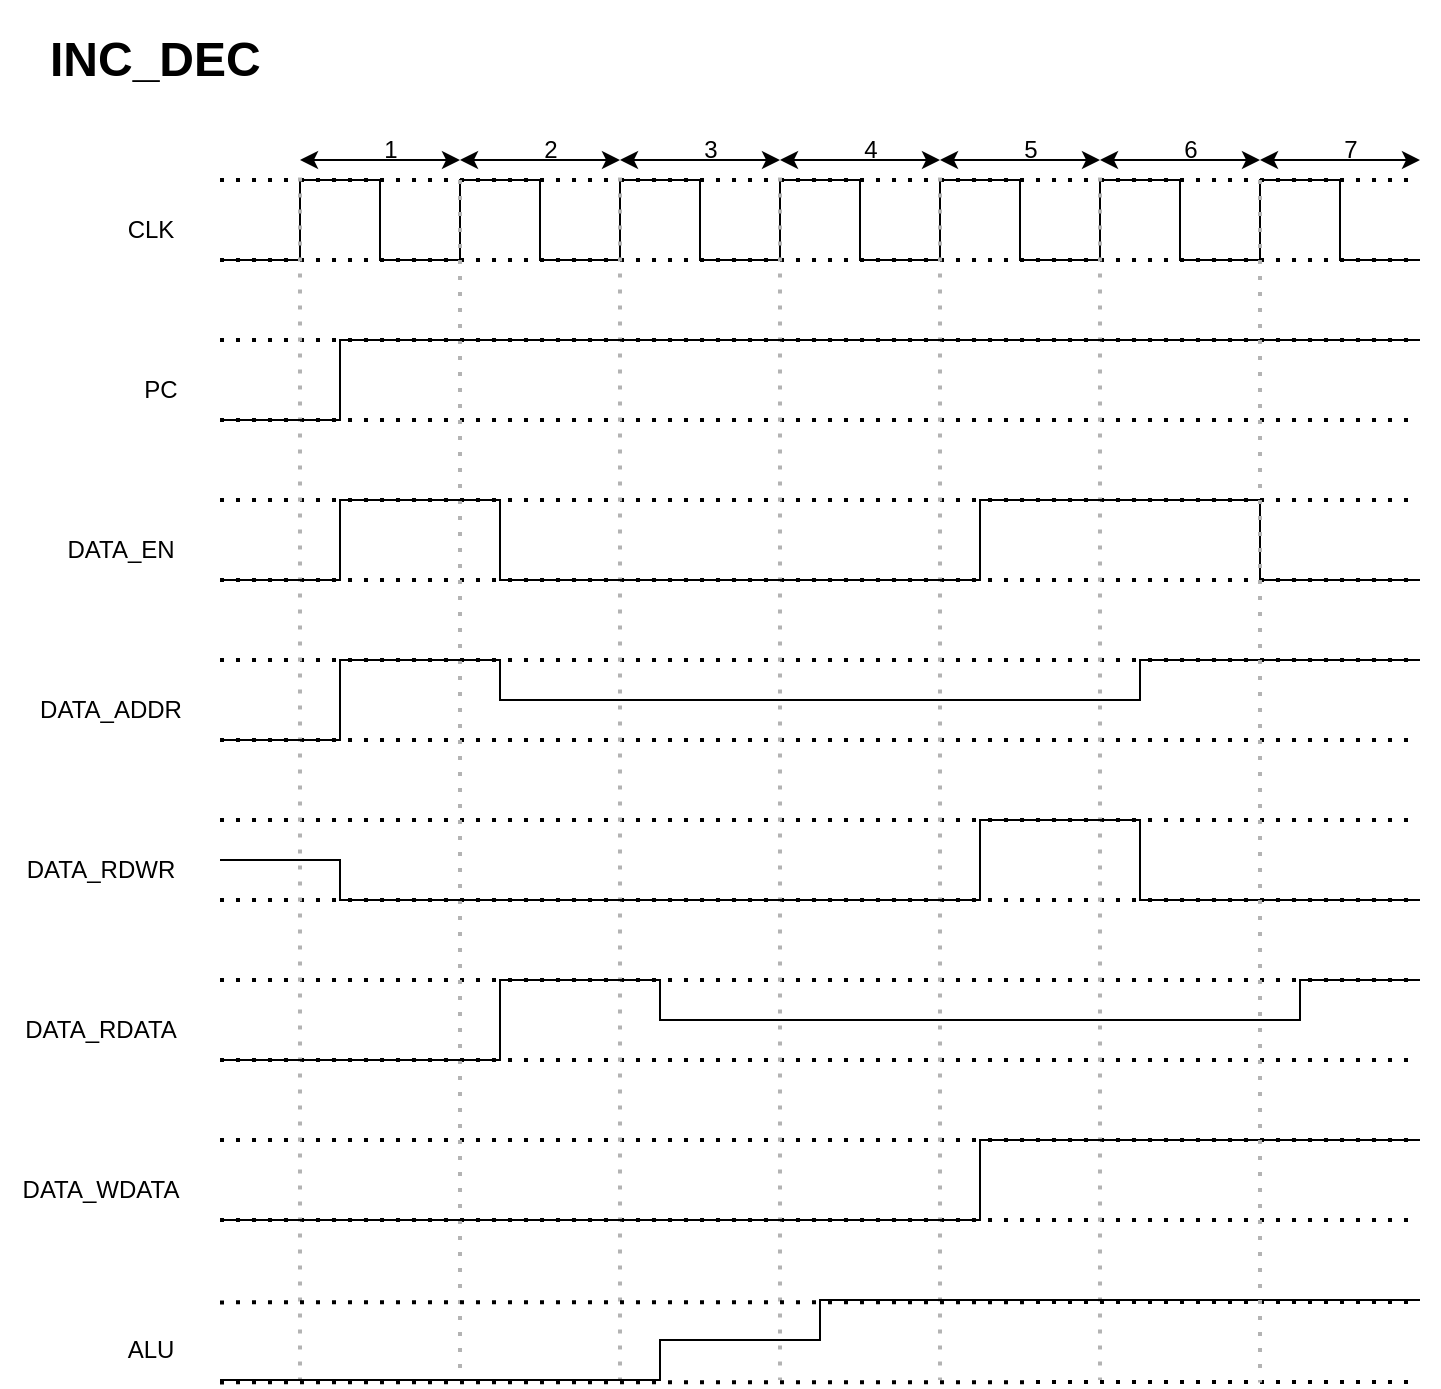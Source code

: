 <mxfile version="20.5.1" type="device"><diagram id="3kZvS5Xoc3xbKflERmO5" name="Stránka-1"><mxGraphModel dx="211" dy="521" grid="1" gridSize="10" guides="1" tooltips="1" connect="1" arrows="1" fold="1" page="1" pageScale="1" pageWidth="827" pageHeight="1169" math="0" shadow="0"><root><mxCell id="0"/><mxCell id="1" parent="0"/><mxCell id="cTPldeMfGf8yu8didGDX-152" value="&lt;h1&gt;INC_DEC&lt;/h1&gt;" style="text;html=1;strokeColor=none;fillColor=none;spacing=5;spacingTop=-20;whiteSpace=wrap;overflow=hidden;rounded=0;fontSize=12;" parent="1" vertex="1"><mxGeometry x="1630" y="40" width="120" height="40" as="geometry"/></mxCell><mxCell id="cTPldeMfGf8yu8didGDX-153" value="" style="endArrow=none;dashed=1;html=1;dashPattern=1 3;strokeWidth=2;rounded=0;" parent="1" edge="1"><mxGeometry width="50" height="50" relative="1" as="geometry"><mxPoint x="1720" y="240" as="sourcePoint"/><mxPoint x="2320" y="240" as="targetPoint"/></mxGeometry></mxCell><mxCell id="cTPldeMfGf8yu8didGDX-154" value="" style="endArrow=none;dashed=1;html=1;dashPattern=1 3;strokeWidth=2;rounded=0;" parent="1" edge="1"><mxGeometry width="50" height="50" relative="1" as="geometry"><mxPoint x="1720" y="200" as="sourcePoint"/><mxPoint x="2320" y="200" as="targetPoint"/></mxGeometry></mxCell><mxCell id="cTPldeMfGf8yu8didGDX-155" value="&lt;span style=&quot;font-size: 12px;&quot;&gt;CLK&lt;/span&gt;" style="text;html=1;align=center;verticalAlign=middle;resizable=0;points=[];autosize=1;strokeColor=none;fillColor=none;fontSize=5;" parent="1" vertex="1"><mxGeometry x="1660" y="130" width="50" height="30" as="geometry"/></mxCell><mxCell id="cTPldeMfGf8yu8didGDX-156" value="DATA_EN" style="text;html=1;align=center;verticalAlign=middle;resizable=0;points=[];autosize=1;strokeColor=none;fillColor=none;fontSize=12;" parent="1" vertex="1"><mxGeometry x="1630" y="290" width="80" height="30" as="geometry"/></mxCell><mxCell id="cTPldeMfGf8yu8didGDX-159" value="" style="endArrow=none;dashed=1;html=1;dashPattern=1 3;strokeWidth=2;rounded=0;" parent="1" edge="1"><mxGeometry width="50" height="50" relative="1" as="geometry"><mxPoint x="1720" y="320.0" as="sourcePoint"/><mxPoint x="2320" y="320" as="targetPoint"/></mxGeometry></mxCell><mxCell id="cTPldeMfGf8yu8didGDX-160" value="" style="endArrow=none;dashed=1;html=1;dashPattern=1 3;strokeWidth=2;rounded=0;" parent="1" edge="1"><mxGeometry width="50" height="50" relative="1" as="geometry"><mxPoint x="1720" y="280.0" as="sourcePoint"/><mxPoint x="2320" y="280" as="targetPoint"/></mxGeometry></mxCell><mxCell id="cTPldeMfGf8yu8didGDX-161" value="PC" style="text;html=1;align=center;verticalAlign=middle;resizable=0;points=[];autosize=1;strokeColor=none;fillColor=none;fontSize=12;" parent="1" vertex="1"><mxGeometry x="1670" y="210" width="40" height="30" as="geometry"/></mxCell><mxCell id="cTPldeMfGf8yu8didGDX-163" value="" style="endArrow=none;dashed=1;html=1;dashPattern=1 3;strokeWidth=2;rounded=0;" parent="1" edge="1"><mxGeometry width="50" height="50" relative="1" as="geometry"><mxPoint x="1720" y="400.0" as="sourcePoint"/><mxPoint x="2320" y="400" as="targetPoint"/></mxGeometry></mxCell><mxCell id="cTPldeMfGf8yu8didGDX-164" value="" style="endArrow=none;dashed=1;html=1;dashPattern=1 3;strokeWidth=2;rounded=0;" parent="1" edge="1"><mxGeometry width="50" height="50" relative="1" as="geometry"><mxPoint x="1720" y="360.0" as="sourcePoint"/><mxPoint x="2320" y="360" as="targetPoint"/></mxGeometry></mxCell><mxCell id="cTPldeMfGf8yu8didGDX-165" value="" style="endArrow=none;dashed=1;html=1;dashPattern=1 3;strokeWidth=2;rounded=0;" parent="1" edge="1"><mxGeometry width="50" height="50" relative="1" as="geometry"><mxPoint x="1720" y="480.0" as="sourcePoint"/><mxPoint x="2320" y="480" as="targetPoint"/></mxGeometry></mxCell><mxCell id="cTPldeMfGf8yu8didGDX-166" value="" style="endArrow=none;dashed=1;html=1;dashPattern=1 3;strokeWidth=2;rounded=0;" parent="1" edge="1"><mxGeometry width="50" height="50" relative="1" as="geometry"><mxPoint x="1720" y="440.0" as="sourcePoint"/><mxPoint x="2320" y="440" as="targetPoint"/></mxGeometry></mxCell><mxCell id="cTPldeMfGf8yu8didGDX-167" value="DATA_ADDR" style="text;html=1;align=center;verticalAlign=middle;resizable=0;points=[];autosize=1;strokeColor=none;fillColor=none;fontSize=12;" parent="1" vertex="1"><mxGeometry x="1620" y="370" width="90" height="30" as="geometry"/></mxCell><mxCell id="cTPldeMfGf8yu8didGDX-168" value="" style="endArrow=none;dashed=1;html=1;dashPattern=1 3;strokeWidth=2;rounded=0;" parent="1" edge="1"><mxGeometry width="50" height="50" relative="1" as="geometry"><mxPoint x="1720" y="560.0" as="sourcePoint"/><mxPoint x="2320" y="560" as="targetPoint"/></mxGeometry></mxCell><mxCell id="cTPldeMfGf8yu8didGDX-169" value="" style="endArrow=none;dashed=1;html=1;dashPattern=1 3;strokeWidth=2;rounded=0;" parent="1" edge="1"><mxGeometry width="50" height="50" relative="1" as="geometry"><mxPoint x="1720" y="520.0" as="sourcePoint"/><mxPoint x="2320" y="520" as="targetPoint"/></mxGeometry></mxCell><mxCell id="cTPldeMfGf8yu8didGDX-170" value="" style="endArrow=none;dashed=1;html=1;dashPattern=1 3;strokeWidth=2;rounded=0;" parent="1" edge="1"><mxGeometry width="50" height="50" relative="1" as="geometry"><mxPoint x="1720" y="640.0" as="sourcePoint"/><mxPoint x="2320" y="640" as="targetPoint"/></mxGeometry></mxCell><mxCell id="cTPldeMfGf8yu8didGDX-171" value="" style="endArrow=none;dashed=1;html=1;dashPattern=1 3;strokeWidth=2;rounded=0;" parent="1" edge="1"><mxGeometry width="50" height="50" relative="1" as="geometry"><mxPoint x="1720" y="600.0" as="sourcePoint"/><mxPoint x="2320" y="600" as="targetPoint"/></mxGeometry></mxCell><mxCell id="cTPldeMfGf8yu8didGDX-172" value="" style="endArrow=none;html=1;rounded=0;" parent="1" edge="1"><mxGeometry width="50" height="50" relative="1" as="geometry"><mxPoint x="1720" y="160" as="sourcePoint"/><mxPoint x="2320" y="160" as="targetPoint"/><Array as="points"><mxPoint x="1760" y="160"/><mxPoint x="1760" y="120"/><mxPoint x="1800" y="120"/><mxPoint x="1800" y="160"/><mxPoint x="1840" y="160"/><mxPoint x="1840" y="120"/><mxPoint x="1880" y="120"/><mxPoint x="1880" y="160"/><mxPoint x="1920" y="160"/><mxPoint x="1920" y="120"/><mxPoint x="1960" y="120"/><mxPoint x="1960" y="160"/><mxPoint x="2000" y="160"/><mxPoint x="2000" y="120"/><mxPoint x="2040" y="120"/><mxPoint x="2040" y="160"/><mxPoint x="2080" y="160"/><mxPoint x="2080" y="120"/><mxPoint x="2120" y="120"/><mxPoint x="2120" y="160"/><mxPoint x="2160" y="160"/><mxPoint x="2160" y="120"/><mxPoint x="2200" y="120"/><mxPoint x="2200" y="160"/><mxPoint x="2240" y="160"/><mxPoint x="2240" y="120"/><mxPoint x="2280" y="120"/><mxPoint x="2280" y="160"/></Array></mxGeometry></mxCell><mxCell id="cTPldeMfGf8yu8didGDX-173" value="" style="endArrow=none;dashed=1;html=1;dashPattern=1 3;strokeWidth=2;rounded=0;startArrow=none;" parent="1" edge="1"><mxGeometry width="50" height="50" relative="1" as="geometry"><mxPoint x="1720" y="120" as="sourcePoint"/><mxPoint x="2320" y="120" as="targetPoint"/></mxGeometry></mxCell><mxCell id="cTPldeMfGf8yu8didGDX-174" value="" style="endArrow=none;dashed=1;html=1;dashPattern=1 3;strokeWidth=2;rounded=0;" parent="1" edge="1"><mxGeometry width="50" height="50" relative="1" as="geometry"><mxPoint x="1720" y="160" as="sourcePoint"/><mxPoint x="2320" y="160" as="targetPoint"/></mxGeometry></mxCell><mxCell id="cTPldeMfGf8yu8didGDX-175" value="DATA_RDWR" style="text;html=1;align=center;verticalAlign=middle;resizable=0;points=[];autosize=1;strokeColor=none;fillColor=none;fontSize=12;" parent="1" vertex="1"><mxGeometry x="1610" y="450" width="100" height="30" as="geometry"/></mxCell><mxCell id="cTPldeMfGf8yu8didGDX-176" value="DATA_RDATA" style="text;html=1;align=center;verticalAlign=middle;resizable=0;points=[];autosize=1;strokeColor=none;fillColor=none;fontSize=12;" parent="1" vertex="1"><mxGeometry x="1610" y="530" width="100" height="30" as="geometry"/></mxCell><mxCell id="cTPldeMfGf8yu8didGDX-177" value="DATA_WDATA" style="text;html=1;align=center;verticalAlign=middle;resizable=0;points=[];autosize=1;strokeColor=none;fillColor=none;fontSize=12;" parent="1" vertex="1"><mxGeometry x="1610" y="610" width="100" height="30" as="geometry"/></mxCell><mxCell id="cTPldeMfGf8yu8didGDX-181" value="" style="endArrow=none;dashed=1;html=1;dashPattern=1 3;strokeWidth=2;rounded=0;fontSize=12;strokeColor=#B3B3B3;" parent="1" edge="1"><mxGeometry width="50" height="50" relative="1" as="geometry"><mxPoint x="2000" y="118.81" as="sourcePoint"/><mxPoint x="2000" y="720" as="targetPoint"/></mxGeometry></mxCell><mxCell id="cTPldeMfGf8yu8didGDX-182" value="" style="endArrow=none;dashed=1;html=1;dashPattern=1 3;strokeWidth=2;rounded=0;fontSize=12;strokeColor=#B3B3B3;" parent="1" edge="1"><mxGeometry width="50" height="50" relative="1" as="geometry"><mxPoint x="1840" y="120.0" as="sourcePoint"/><mxPoint x="1840" y="720" as="targetPoint"/></mxGeometry></mxCell><mxCell id="cTPldeMfGf8yu8didGDX-183" value="" style="endArrow=none;dashed=1;html=1;dashPattern=1 3;strokeWidth=2;rounded=0;fontSize=12;strokeColor=#B3B3B3;" parent="1" edge="1"><mxGeometry width="50" height="50" relative="1" as="geometry"><mxPoint x="1920" y="118.81" as="sourcePoint"/><mxPoint x="1920" y="720" as="targetPoint"/></mxGeometry></mxCell><mxCell id="cTPldeMfGf8yu8didGDX-184" value="" style="endArrow=none;dashed=1;html=1;dashPattern=1 3;strokeWidth=2;rounded=0;fontSize=12;strokeColor=#B3B3B3;" parent="1" edge="1"><mxGeometry width="50" height="50" relative="1" as="geometry"><mxPoint x="1760" y="118.81" as="sourcePoint"/><mxPoint x="1760" y="720" as="targetPoint"/></mxGeometry></mxCell><mxCell id="cTPldeMfGf8yu8didGDX-185" value="" style="endArrow=none;dashed=1;html=1;dashPattern=1 3;strokeWidth=2;rounded=0;fontSize=12;strokeColor=#B3B3B3;" parent="1" edge="1"><mxGeometry width="50" height="50" relative="1" as="geometry"><mxPoint x="2080" y="118.81" as="sourcePoint"/><mxPoint x="2080" y="720" as="targetPoint"/></mxGeometry></mxCell><mxCell id="cTPldeMfGf8yu8didGDX-186" value="" style="endArrow=none;dashed=1;html=1;dashPattern=1 3;strokeWidth=2;rounded=0;fontSize=12;strokeColor=#B3B3B3;" parent="1" edge="1"><mxGeometry width="50" height="50" relative="1" as="geometry"><mxPoint x="2160" y="118.81" as="sourcePoint"/><mxPoint x="2160" y="720" as="targetPoint"/></mxGeometry></mxCell><mxCell id="cTPldeMfGf8yu8didGDX-209" value="" style="endArrow=none;html=1;rounded=0;strokeColor=#000000;fontSize=15;" parent="1" edge="1"><mxGeometry width="50" height="50" relative="1" as="geometry"><mxPoint x="1720" y="240" as="sourcePoint"/><mxPoint x="2320" y="200" as="targetPoint"/><Array as="points"><mxPoint x="1780" y="240"/><mxPoint x="1780" y="200"/></Array></mxGeometry></mxCell><mxCell id="cTPldeMfGf8yu8didGDX-210" value="" style="endArrow=none;html=1;rounded=0;strokeColor=#000000;fontSize=15;" parent="1" edge="1"><mxGeometry width="50" height="50" relative="1" as="geometry"><mxPoint x="1720" y="320" as="sourcePoint"/><mxPoint x="2320" y="320" as="targetPoint"/><Array as="points"><mxPoint x="1780" y="320"/><mxPoint x="1780" y="280"/><mxPoint x="1860" y="280"/><mxPoint x="1860" y="320"/><mxPoint x="2100" y="320"/><mxPoint x="2100" y="280"/><mxPoint x="2240" y="280"/><mxPoint x="2240" y="320"/></Array></mxGeometry></mxCell><mxCell id="cTPldeMfGf8yu8didGDX-211" value="" style="endArrow=none;html=1;rounded=0;strokeColor=#000000;fontSize=15;" parent="1" edge="1"><mxGeometry width="50" height="50" relative="1" as="geometry"><mxPoint x="1720" y="400.0" as="sourcePoint"/><mxPoint x="2320" y="360" as="targetPoint"/><Array as="points"><mxPoint x="1780" y="400"/><mxPoint x="1780" y="360"/><mxPoint x="1860" y="360"/><mxPoint x="1860" y="380"/><mxPoint x="2180" y="380"/><mxPoint x="2180" y="360"/></Array></mxGeometry></mxCell><mxCell id="cTPldeMfGf8yu8didGDX-212" value="" style="endArrow=none;html=1;rounded=0;strokeColor=#000000;fontSize=15;" parent="1" edge="1"><mxGeometry width="50" height="50" relative="1" as="geometry"><mxPoint x="1720" y="460.0" as="sourcePoint"/><mxPoint x="2320" y="480" as="targetPoint"/><Array as="points"><mxPoint x="1780" y="460"/><mxPoint x="1780" y="480"/><mxPoint x="2100" y="480"/><mxPoint x="2100" y="440"/><mxPoint x="2180" y="440"/><mxPoint x="2180" y="480"/></Array></mxGeometry></mxCell><mxCell id="cTPldeMfGf8yu8didGDX-213" value="" style="endArrow=none;html=1;rounded=0;strokeColor=#000000;fontSize=15;" parent="1" edge="1"><mxGeometry width="50" height="50" relative="1" as="geometry"><mxPoint x="1720" y="560.0" as="sourcePoint"/><mxPoint x="2320" y="520" as="targetPoint"/><Array as="points"><mxPoint x="1860" y="560"/><mxPoint x="1860" y="520"/><mxPoint x="1940" y="520"/><mxPoint x="1940" y="540"/><mxPoint x="2260" y="540"/><mxPoint x="2260" y="520"/></Array></mxGeometry></mxCell><mxCell id="cTPldeMfGf8yu8didGDX-214" value="" style="endArrow=none;html=1;rounded=0;strokeColor=#000000;fontSize=15;" parent="1" edge="1"><mxGeometry width="50" height="50" relative="1" as="geometry"><mxPoint x="1720" y="640.0" as="sourcePoint"/><mxPoint x="2320" y="600" as="targetPoint"/><Array as="points"><mxPoint x="2100" y="640"/><mxPoint x="2100" y="600"/></Array></mxGeometry></mxCell><mxCell id="cTPldeMfGf8yu8didGDX-223" value="" style="endArrow=none;dashed=1;html=1;dashPattern=1 3;strokeWidth=2;rounded=0;" parent="1" edge="1"><mxGeometry width="50" height="50" relative="1" as="geometry"><mxPoint x="1760" y="120" as="sourcePoint"/><mxPoint x="1760" y="120" as="targetPoint"/></mxGeometry></mxCell><mxCell id="cTPldeMfGf8yu8didGDX-294" value="" style="endArrow=classic;startArrow=classic;html=1;rounded=0;strokeColor=#000000;fontSize=12;" parent="1" edge="1"><mxGeometry width="50" height="50" relative="1" as="geometry"><mxPoint x="1760" y="110" as="sourcePoint"/><mxPoint x="1840" y="110" as="targetPoint"/></mxGeometry></mxCell><mxCell id="cTPldeMfGf8yu8didGDX-295" value="" style="endArrow=classic;startArrow=classic;html=1;rounded=0;strokeColor=#000000;fontSize=12;" parent="1" edge="1"><mxGeometry width="50" height="50" relative="1" as="geometry"><mxPoint x="1840" y="110" as="sourcePoint"/><mxPoint x="1920" y="110" as="targetPoint"/></mxGeometry></mxCell><mxCell id="cTPldeMfGf8yu8didGDX-296" value="" style="endArrow=classic;startArrow=classic;html=1;rounded=0;strokeColor=#000000;fontSize=12;" parent="1" edge="1"><mxGeometry width="50" height="50" relative="1" as="geometry"><mxPoint x="1920" y="110" as="sourcePoint"/><mxPoint x="2000" y="110" as="targetPoint"/></mxGeometry></mxCell><mxCell id="cTPldeMfGf8yu8didGDX-297" value="" style="endArrow=classic;startArrow=classic;html=1;rounded=0;strokeColor=#000000;fontSize=12;" parent="1" edge="1"><mxGeometry width="50" height="50" relative="1" as="geometry"><mxPoint x="2000" y="110" as="sourcePoint"/><mxPoint x="2080" y="110" as="targetPoint"/></mxGeometry></mxCell><mxCell id="cTPldeMfGf8yu8didGDX-298" value="" style="endArrow=classic;startArrow=classic;html=1;rounded=0;strokeColor=#000000;fontSize=12;" parent="1" edge="1"><mxGeometry width="50" height="50" relative="1" as="geometry"><mxPoint x="2080" y="110" as="sourcePoint"/><mxPoint x="2160" y="110" as="targetPoint"/></mxGeometry></mxCell><mxCell id="cTPldeMfGf8yu8didGDX-299" value="" style="endArrow=classic;startArrow=classic;html=1;rounded=0;strokeColor=#000000;fontSize=12;" parent="1" edge="1"><mxGeometry width="50" height="50" relative="1" as="geometry"><mxPoint x="2160" y="110" as="sourcePoint"/><mxPoint x="2240" y="110" as="targetPoint"/></mxGeometry></mxCell><mxCell id="cTPldeMfGf8yu8didGDX-300" value="1" style="text;html=1;align=center;verticalAlign=middle;resizable=0;points=[];autosize=1;strokeColor=none;fillColor=none;fontSize=12;" parent="1" vertex="1"><mxGeometry x="1790" y="90" width="30" height="30" as="geometry"/></mxCell><mxCell id="cTPldeMfGf8yu8didGDX-301" value="2" style="text;html=1;align=center;verticalAlign=middle;resizable=0;points=[];autosize=1;strokeColor=none;fillColor=none;fontSize=12;" parent="1" vertex="1"><mxGeometry x="1870" y="90" width="30" height="30" as="geometry"/></mxCell><mxCell id="cTPldeMfGf8yu8didGDX-302" value="3" style="text;html=1;align=center;verticalAlign=middle;resizable=0;points=[];autosize=1;strokeColor=none;fillColor=none;fontSize=12;" parent="1" vertex="1"><mxGeometry x="1950" y="90" width="30" height="30" as="geometry"/></mxCell><mxCell id="cTPldeMfGf8yu8didGDX-303" value="4" style="text;html=1;align=center;verticalAlign=middle;resizable=0;points=[];autosize=1;strokeColor=none;fillColor=none;fontSize=12;" parent="1" vertex="1"><mxGeometry x="2030" y="90" width="30" height="30" as="geometry"/></mxCell><mxCell id="cTPldeMfGf8yu8didGDX-304" value="5" style="text;html=1;align=center;verticalAlign=middle;resizable=0;points=[];autosize=1;strokeColor=none;fillColor=none;fontSize=12;" parent="1" vertex="1"><mxGeometry x="2110" y="90" width="30" height="30" as="geometry"/></mxCell><mxCell id="cTPldeMfGf8yu8didGDX-305" value="6" style="text;html=1;align=center;verticalAlign=middle;resizable=0;points=[];autosize=1;strokeColor=none;fillColor=none;fontSize=12;" parent="1" vertex="1"><mxGeometry x="2190" y="90" width="30" height="30" as="geometry"/></mxCell><mxCell id="D560WRYuzhJTSJBA3Mot-2" value="" style="endArrow=none;dashed=1;html=1;dashPattern=1 3;strokeWidth=2;rounded=0;" parent="1" edge="1"><mxGeometry width="50" height="50" relative="1" as="geometry"><mxPoint x="1720" y="721.19" as="sourcePoint"/><mxPoint x="2320" y="721" as="targetPoint"/></mxGeometry></mxCell><mxCell id="D560WRYuzhJTSJBA3Mot-3" value="" style="endArrow=none;dashed=1;html=1;dashPattern=1 3;strokeWidth=2;rounded=0;" parent="1" edge="1"><mxGeometry width="50" height="50" relative="1" as="geometry"><mxPoint x="1720" y="681.19" as="sourcePoint"/><mxPoint x="2320" y="681" as="targetPoint"/></mxGeometry></mxCell><mxCell id="D560WRYuzhJTSJBA3Mot-5" value="ALU" style="text;html=1;align=center;verticalAlign=middle;resizable=0;points=[];autosize=1;strokeColor=none;fillColor=none;fontSize=12;" parent="1" vertex="1"><mxGeometry x="1660" y="690" width="50" height="30" as="geometry"/></mxCell><mxCell id="D560WRYuzhJTSJBA3Mot-6" value="" style="endArrow=none;html=1;rounded=0;strokeColor=#000000;fontSize=12;" parent="1" edge="1"><mxGeometry width="50" height="50" relative="1" as="geometry"><mxPoint x="1720" y="720" as="sourcePoint"/><mxPoint x="2320" y="680" as="targetPoint"/><Array as="points"><mxPoint x="1940" y="720"/><mxPoint x="1940" y="700"/><mxPoint x="2020" y="700"/><mxPoint x="2020" y="680"/></Array></mxGeometry></mxCell><mxCell id="D560WRYuzhJTSJBA3Mot-7" value="" style="endArrow=classic;startArrow=classic;html=1;rounded=0;strokeColor=#000000;fontSize=12;" parent="1" edge="1"><mxGeometry width="50" height="50" relative="1" as="geometry"><mxPoint x="2240" y="110" as="sourcePoint"/><mxPoint x="2320" y="110" as="targetPoint"/></mxGeometry></mxCell><mxCell id="D560WRYuzhJTSJBA3Mot-8" value="7" style="text;html=1;align=center;verticalAlign=middle;resizable=0;points=[];autosize=1;strokeColor=none;fillColor=none;fontSize=12;" parent="1" vertex="1"><mxGeometry x="2270" y="90" width="30" height="30" as="geometry"/></mxCell><mxCell id="D560WRYuzhJTSJBA3Mot-11" value="" style="endArrow=none;dashed=1;html=1;dashPattern=1 3;strokeWidth=2;rounded=0;fontSize=12;strokeColor=#B3B3B3;" parent="1" edge="1"><mxGeometry width="50" height="50" relative="1" as="geometry"><mxPoint x="2240" y="120.0" as="sourcePoint"/><mxPoint x="2240" y="721.19" as="targetPoint"/></mxGeometry></mxCell></root></mxGraphModel></diagram></mxfile>